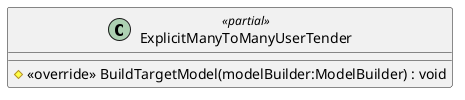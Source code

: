 @startuml
class ExplicitManyToManyUserTender <<partial>> {
    # <<override>> BuildTargetModel(modelBuilder:ModelBuilder) : void
}
@enduml
